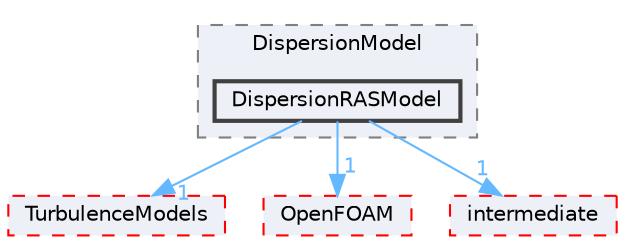 digraph "src/lagrangian/turbulence/submodels/Kinematic/DispersionModel/DispersionRASModel"
{
 // LATEX_PDF_SIZE
  bgcolor="transparent";
  edge [fontname=Helvetica,fontsize=10,labelfontname=Helvetica,labelfontsize=10];
  node [fontname=Helvetica,fontsize=10,shape=box,height=0.2,width=0.4];
  compound=true
  subgraph clusterdir_ec3a45eb9e031fb2cbc5f0a1a823b94d {
    graph [ bgcolor="#edf0f7", pencolor="grey50", label="DispersionModel", fontname=Helvetica,fontsize=10 style="filled,dashed", URL="dir_ec3a45eb9e031fb2cbc5f0a1a823b94d.html",tooltip=""]
  dir_4f1e65378d6609b741f29ec515225be4 [label="DispersionRASModel", fillcolor="#edf0f7", color="grey25", style="filled,bold", URL="dir_4f1e65378d6609b741f29ec515225be4.html",tooltip=""];
  }
  dir_1eda626aeac0f0ad2848c36acaa5d501 [label="TurbulenceModels", fillcolor="#edf0f7", color="red", style="filled,dashed", URL="dir_1eda626aeac0f0ad2848c36acaa5d501.html",tooltip=""];
  dir_c5473ff19b20e6ec4dfe5c310b3778a8 [label="OpenFOAM", fillcolor="#edf0f7", color="red", style="filled,dashed", URL="dir_c5473ff19b20e6ec4dfe5c310b3778a8.html",tooltip=""];
  dir_d3c32a493136c130c1f0d51f4f35c297 [label="intermediate", fillcolor="#edf0f7", color="red", style="filled,dashed", URL="dir_d3c32a493136c130c1f0d51f4f35c297.html",tooltip=""];
  dir_4f1e65378d6609b741f29ec515225be4->dir_1eda626aeac0f0ad2848c36acaa5d501 [headlabel="1", labeldistance=1.5 headhref="dir_000965_004143.html" href="dir_000965_004143.html" color="steelblue1" fontcolor="steelblue1"];
  dir_4f1e65378d6609b741f29ec515225be4->dir_c5473ff19b20e6ec4dfe5c310b3778a8 [headlabel="1", labeldistance=1.5 headhref="dir_000965_002695.html" href="dir_000965_002695.html" color="steelblue1" fontcolor="steelblue1"];
  dir_4f1e65378d6609b741f29ec515225be4->dir_d3c32a493136c130c1f0d51f4f35c297 [headlabel="1", labeldistance=1.5 headhref="dir_000965_001913.html" href="dir_000965_001913.html" color="steelblue1" fontcolor="steelblue1"];
}
